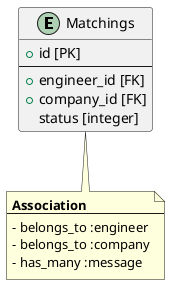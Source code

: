 @startuml matching

entity "Matchings" as matching {
  +id [PK]
  --
  +engineer_id [FK]
  +company_id [FK]
  status [integer]
}

note bottom
  **Association**
  --
  - belongs_to :engineer
  - belongs_to :company
  - has_many :message
end note

@enduml